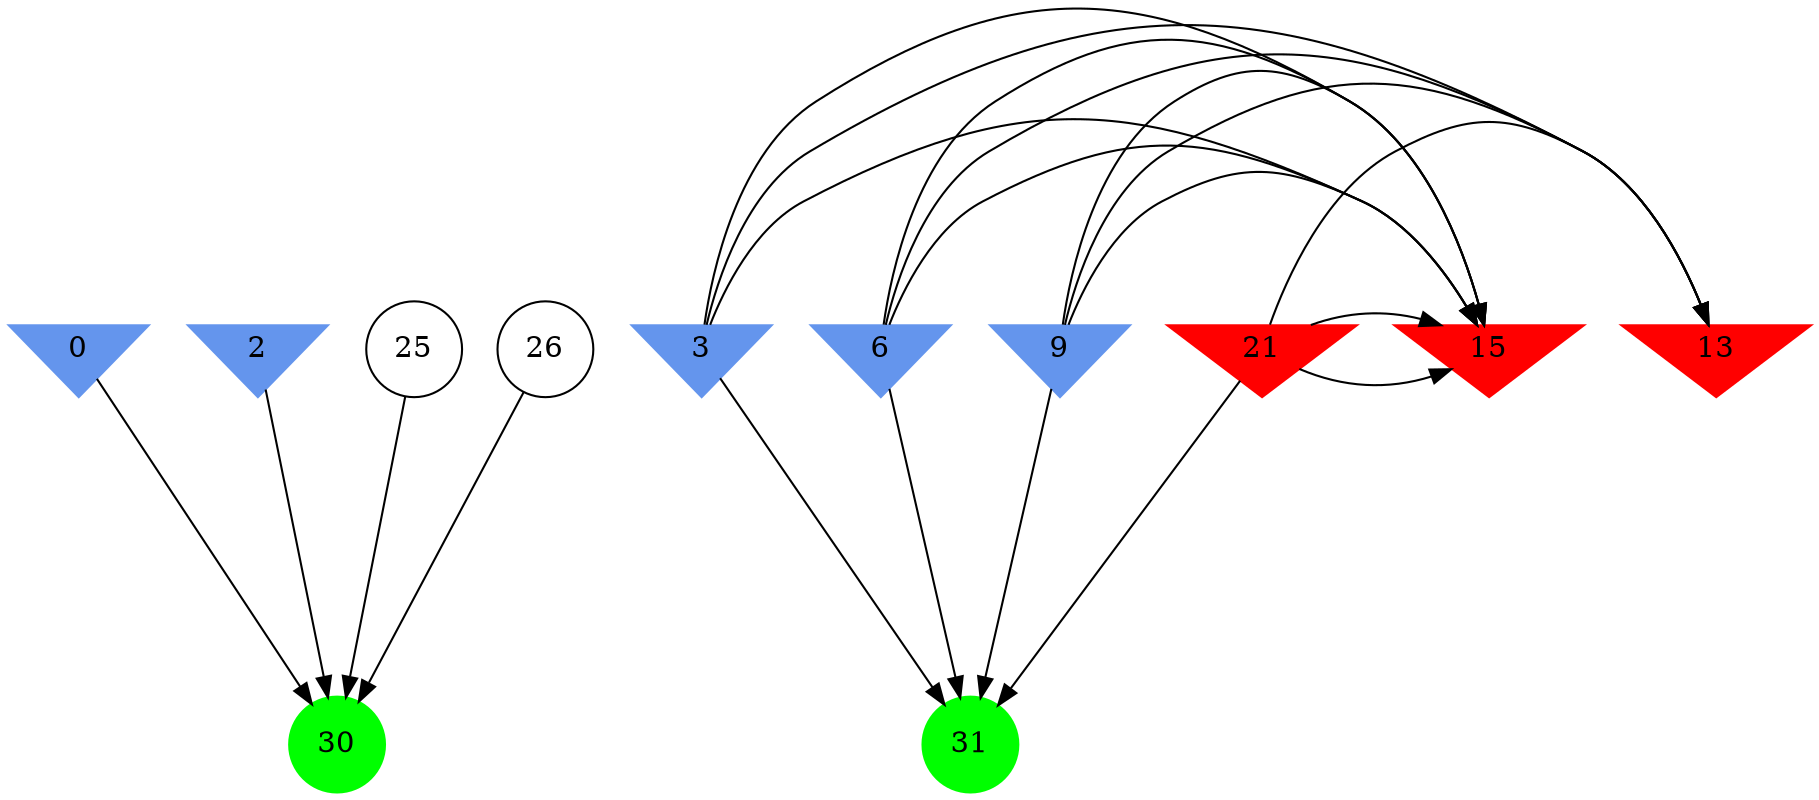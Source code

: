 digraph brain {
	ranksep=2.0;
	0 [shape=invtriangle,style=filled,color=cornflowerblue];
	2 [shape=invtriangle,style=filled,color=cornflowerblue];
	3 [shape=invtriangle,style=filled,color=cornflowerblue];
	6 [shape=invtriangle,style=filled,color=cornflowerblue];
	9 [shape=invtriangle,style=filled,color=cornflowerblue];
	13 [shape=invtriangle,style=filled,color=red];
	15 [shape=invtriangle,style=filled,color=red];
	21 [shape=invtriangle,style=filled,color=red];
	25 [shape=circle,color=black];
	26 [shape=circle,color=black];
	30 [shape=circle,style=filled,color=green];
	31 [shape=circle,style=filled,color=green];
	21	->	13;
	21	->	15;
	21	->	15;
	21	->	31;
	3	->	13;
	3	->	15;
	3	->	15;
	3	->	31;
	9	->	13;
	9	->	15;
	9	->	15;
	9	->	31;
	6	->	13;
	6	->	15;
	6	->	15;
	6	->	31;
	25	->	30;
	26	->	30;
	0	->	30;
	2	->	30;
	{ rank=same; 0; 2; 3; 6; 9; 13; 15; 21; }
	{ rank=same; 25; 26; }
	{ rank=same; 30; 31; }
}
